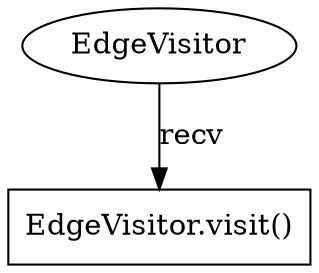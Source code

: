 digraph "10064" {
1 [label="EdgeVisitor.visit()" shape=box]
2 [label="EdgeVisitor" shape=ellipse]
2 -> 1 [label="recv"];
}